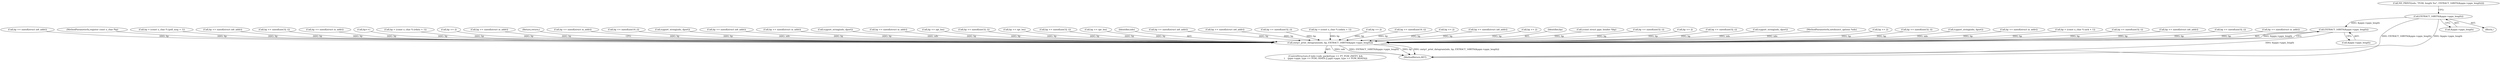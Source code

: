 digraph "0_tcpdump_26a6799b9ca80508c05cac7a9a3bef922991520b@pointer" {
"1000324" [label="(Call,EXTRACT_16BITS(&pgm->pgm_length))"];
"1001943" [label="(Call,EXTRACT_16BITS(&pgm->pgm_length))"];
"1001940" [label="(Call,zmtp1_print_datagram(ndo, bp, EXTRACT_16BITS(&pgm->pgm_length)))"];
"1000561" [label="(Call,bp += sizeof(struct in6_addr))"];
"1000108" [label="(MethodParameterIn,register const u_char *bp)"];
"1000324" [label="(Call,EXTRACT_16BITS(&pgm->pgm_length))"];
"1001962" [label="(MethodReturn,RET)"];
"1001943" [label="(Call,EXTRACT_16BITS(&pgm->pgm_length))"];
"1001940" [label="(Call,zmtp1_print_datagram(ndo, bp, EXTRACT_16BITS(&pgm->pgm_length)))"];
"1000496" [label="(Call,bp = (const u_char *) (poll_msg + 1))"];
"1001872" [label="(Call,bp += sizeof(struct in6_addr))"];
"1001513" [label="(Call,bp += sizeof(uint32_t))"];
"1000418" [label="(Call,bp += sizeof(struct in_addr))"];
"1001024" [label="(Call,bp++)"];
"1000699" [label="(Call,bp = (const u_char *) (rdata + 1))"];
"1001540" [label="(Call,bp += 2)"];
"1001835" [label="(Call,bp += sizeof(struct in_addr))"];
"1001948" [label="(Return,return;)"];
"1001724" [label="(Call,bp += sizeof(struct in_addr))"];
"1000978" [label="(Call,bp += sizeof(uint16_t))"];
"1000299" [label="(Call,tcpport_string(ndo, dport))"];
"1001761" [label="(Call,bp += sizeof(struct in6_addr))"];
"1000794" [label="(Call,bp += sizeof(struct in_addr))"];
"1000264" [label="(Call,tcpport_string(ndo, dport))"];
"1000545" [label="(Call,bp += sizeof(struct in_addr))"];
"1001904" [label="(Call,bp += opt_len)"];
"1000604" [label="(Call,bp += sizeof(uint32_t))"];
"1001558" [label="(Call,bp += opt_len)"];
"1001308" [label="(Call,bp += sizeof(uint32_t))"];
"1000325" [label="(Call,&pgm->pgm_length)"];
"1001642" [label="(Call,bp += opt_len)"];
"1001941" [label="(Identifier,ndo)"];
"1000810" [label="(Call,bp += sizeof(struct in6_addr))"];
"1000765" [label="(Call,bp += sizeof(struct in6_addr))"];
"1000319" [label="(Call,ND_PRINT((ndo, \"PGM, length %u\", EXTRACT_16BITS(&pgm->pgm_length))))"];
"1001264" [label="(Call,bp += sizeof(uint32_t))"];
"1001922" [label="(ControlStructure,if (ndo->ndo_packettype == PT_PGM_ZMTP1 &&\n\t    (pgm->pgm_type == PGM_ODATA || pgm->pgm_type == PGM_RDATA)))"];
"1000662" [label="(Call,bp = (const u_char *) (odata + 1))"];
"1001662" [label="(Call,bp += 2)"];
"1001944" [label="(Call,&pgm->pgm_length)"];
"1000322" [label="(Block,)"];
"1001089" [label="(Call,bp += sizeof(uint16_t))"];
"1001626" [label="(Call,bp += 2)"];
"1000434" [label="(Call,bp += sizeof(struct in6_addr))"];
"1001578" [label="(Call,bp += 2)"];
"1001942" [label="(Identifier,bp)"];
"1000128" [label="(Call,(const struct pgm_header *)bp)"];
"1001222" [label="(Call,bp += sizeof(uint32_t))"];
"1001152" [label="(Call,bp += 2)"];
"1001189" [label="(Call,bp += sizeof(uint32_t))"];
"1000313" [label="(Call,tcpport_string(ndo, dport))"];
"1000107" [label="(MethodParameterIn,netdissect_options *ndo)"];
"1001602" [label="(Call,bp += 2)"];
"1001445" [label="(Call,bp += sizeof(uint32_t))"];
"1000250" [label="(Call,tcpport_string(ndo, dport))"];
"1000749" [label="(Call,bp += sizeof(struct in_addr))"];
"1000881" [label="(Call,bp = (const u_char *) (ack + 1))"];
"1001133" [label="(Call,bp += sizeof(uint32_t))"];
"1001404" [label="(Call,bp += sizeof(struct in6_addr))"];
"1001479" [label="(Call,bp += sizeof(uint32_t))"];
"1001367" [label="(Call,bp += sizeof(struct in_addr))"];
"1000324" -> "1000322"  [label="AST: "];
"1000324" -> "1000325"  [label="CFG: "];
"1000325" -> "1000324"  [label="AST: "];
"1000319" -> "1000324"  [label="CFG: "];
"1000324" -> "1001962"  [label="DDG: EXTRACT_16BITS(&pgm->pgm_length)"];
"1000324" -> "1001962"  [label="DDG: &pgm->pgm_length"];
"1000324" -> "1001943"  [label="DDG: &pgm->pgm_length"];
"1001943" -> "1001940"  [label="AST: "];
"1001943" -> "1001944"  [label="CFG: "];
"1001944" -> "1001943"  [label="AST: "];
"1001940" -> "1001943"  [label="CFG: "];
"1001943" -> "1001962"  [label="DDG: &pgm->pgm_length"];
"1001943" -> "1001940"  [label="DDG: &pgm->pgm_length"];
"1001940" -> "1001922"  [label="AST: "];
"1001941" -> "1001940"  [label="AST: "];
"1001942" -> "1001940"  [label="AST: "];
"1001948" -> "1001940"  [label="CFG: "];
"1001940" -> "1001962"  [label="DDG: EXTRACT_16BITS(&pgm->pgm_length)"];
"1001940" -> "1001962"  [label="DDG: bp"];
"1001940" -> "1001962"  [label="DDG: zmtp1_print_datagram(ndo, bp, EXTRACT_16BITS(&pgm->pgm_length))"];
"1001940" -> "1001962"  [label="DDG: ndo"];
"1000250" -> "1001940"  [label="DDG: ndo"];
"1000264" -> "1001940"  [label="DDG: ndo"];
"1000299" -> "1001940"  [label="DDG: ndo"];
"1000313" -> "1001940"  [label="DDG: ndo"];
"1000107" -> "1001940"  [label="DDG: ndo"];
"1001264" -> "1001940"  [label="DDG: bp"];
"1000561" -> "1001940"  [label="DDG: bp"];
"1001578" -> "1001940"  [label="DDG: bp"];
"1001189" -> "1001940"  [label="DDG: bp"];
"1000545" -> "1001940"  [label="DDG: bp"];
"1000496" -> "1001940"  [label="DDG: bp"];
"1001724" -> "1001940"  [label="DDG: bp"];
"1001872" -> "1001940"  [label="DDG: bp"];
"1000604" -> "1001940"  [label="DDG: bp"];
"1001445" -> "1001940"  [label="DDG: bp"];
"1001602" -> "1001940"  [label="DDG: bp"];
"1001089" -> "1001940"  [label="DDG: bp"];
"1000418" -> "1001940"  [label="DDG: bp"];
"1001367" -> "1001940"  [label="DDG: bp"];
"1001024" -> "1001940"  [label="DDG: bp"];
"1001540" -> "1001940"  [label="DDG: bp"];
"1001133" -> "1001940"  [label="DDG: bp"];
"1000128" -> "1001940"  [label="DDG: bp"];
"1001222" -> "1001940"  [label="DDG: bp"];
"1000699" -> "1001940"  [label="DDG: bp"];
"1001642" -> "1001940"  [label="DDG: bp"];
"1001761" -> "1001940"  [label="DDG: bp"];
"1001904" -> "1001940"  [label="DDG: bp"];
"1001404" -> "1001940"  [label="DDG: bp"];
"1000662" -> "1001940"  [label="DDG: bp"];
"1001479" -> "1001940"  [label="DDG: bp"];
"1000978" -> "1001940"  [label="DDG: bp"];
"1000749" -> "1001940"  [label="DDG: bp"];
"1000794" -> "1001940"  [label="DDG: bp"];
"1001513" -> "1001940"  [label="DDG: bp"];
"1001558" -> "1001940"  [label="DDG: bp"];
"1001308" -> "1001940"  [label="DDG: bp"];
"1000765" -> "1001940"  [label="DDG: bp"];
"1001835" -> "1001940"  [label="DDG: bp"];
"1000881" -> "1001940"  [label="DDG: bp"];
"1001152" -> "1001940"  [label="DDG: bp"];
"1000810" -> "1001940"  [label="DDG: bp"];
"1001662" -> "1001940"  [label="DDG: bp"];
"1000434" -> "1001940"  [label="DDG: bp"];
"1001626" -> "1001940"  [label="DDG: bp"];
"1000108" -> "1001940"  [label="DDG: bp"];
}
